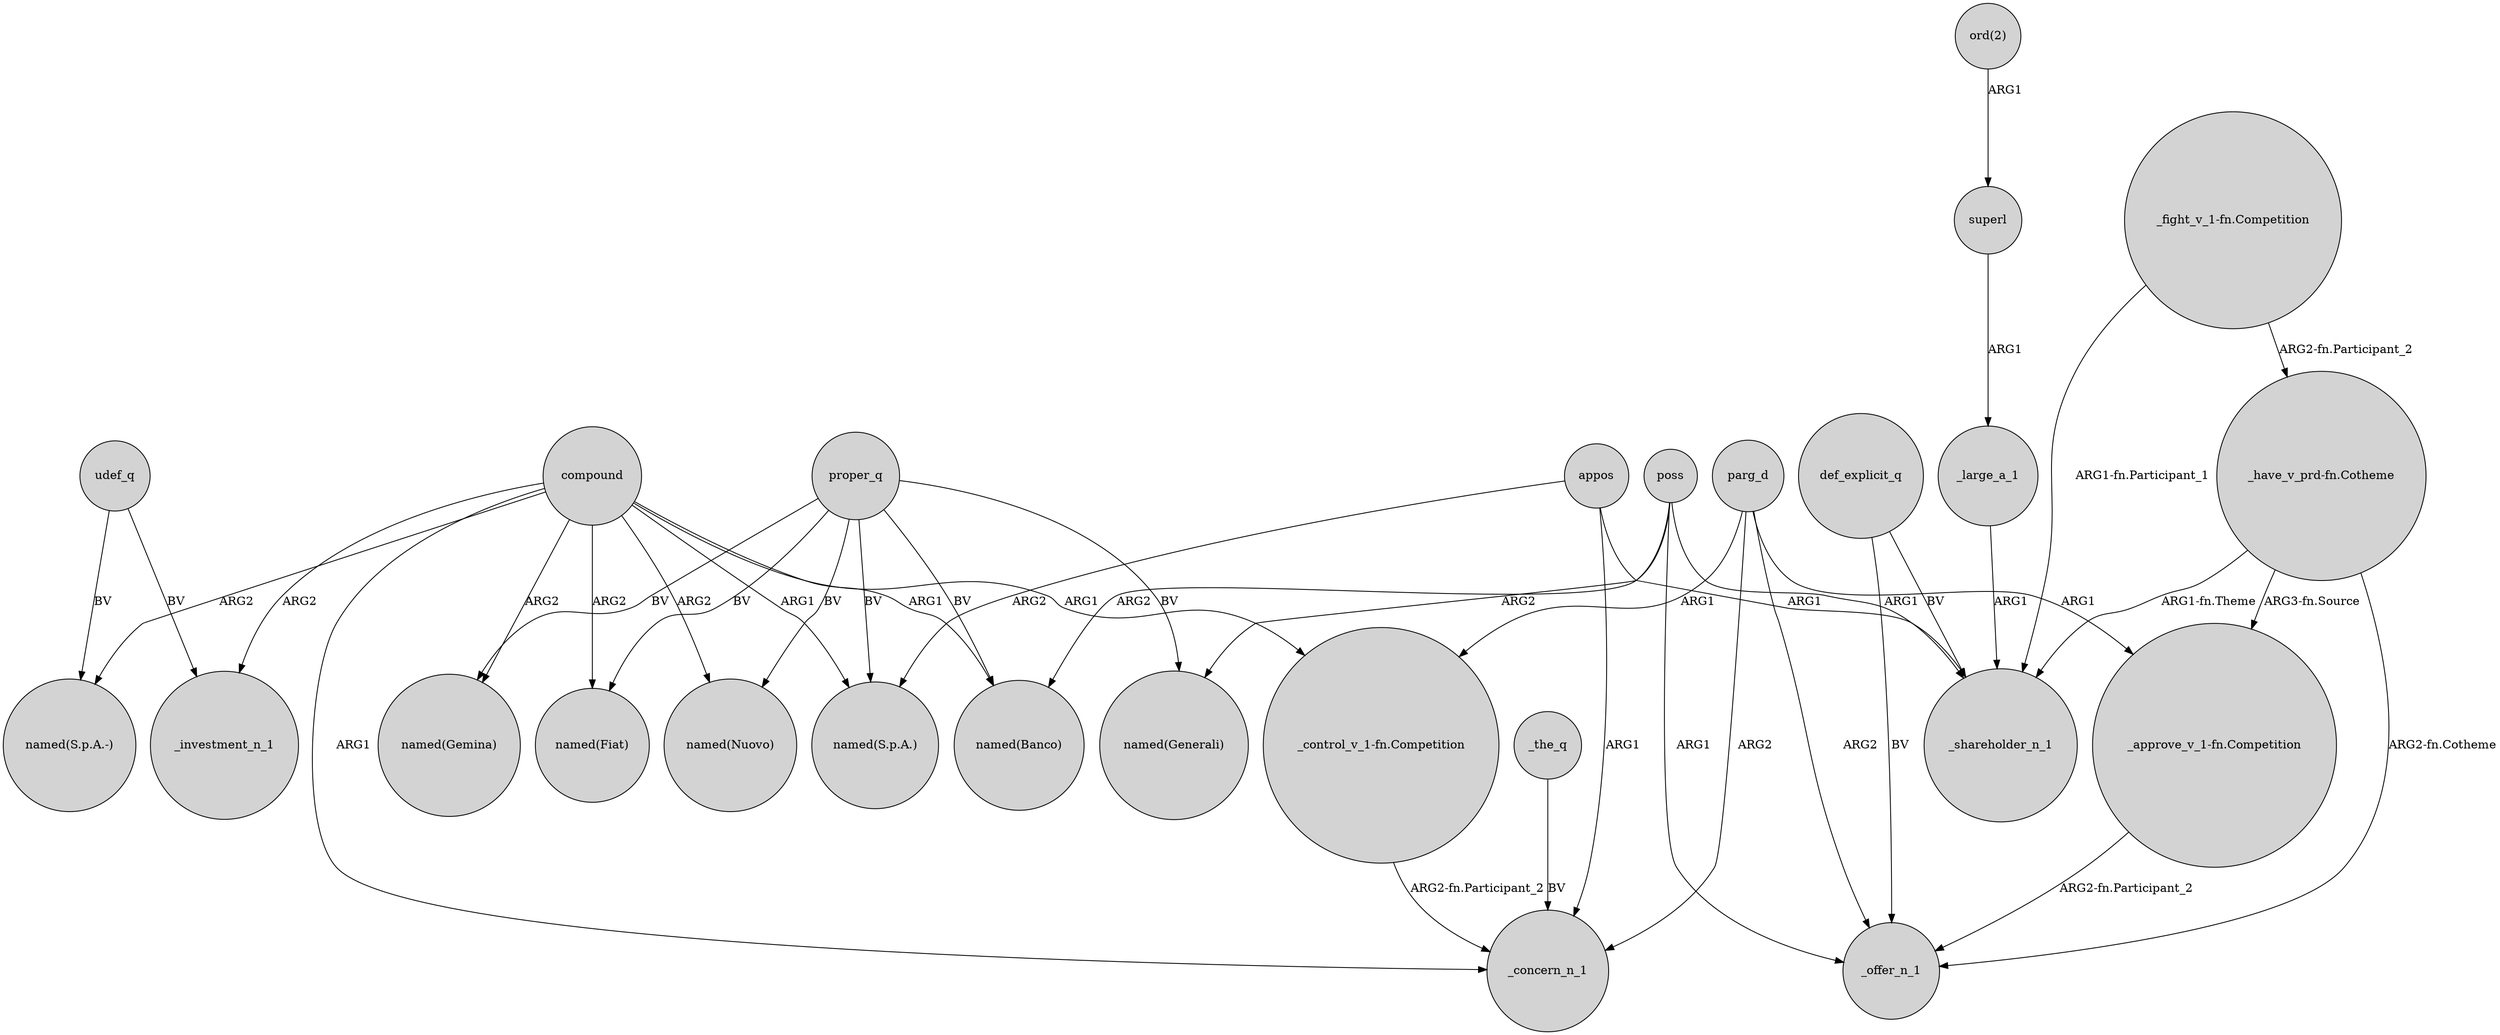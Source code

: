 digraph {
	node [shape=circle style=filled]
	poss -> "named(Generali)" [label=ARG2]
	compound -> "named(S.p.A.)" [label=ARG1]
	parg_d -> _offer_n_1 [label=ARG2]
	compound -> "named(S.p.A.-)" [label=ARG2]
	appos -> "named(S.p.A.)" [label=ARG2]
	parg_d -> "_approve_v_1-fn.Competition" [label=ARG1]
	compound -> _investment_n_1 [label=ARG2]
	poss -> "named(Banco)" [label=ARG2]
	"_have_v_prd-fn.Cotheme" -> _shareholder_n_1 [label="ARG1-fn.Theme"]
	proper_q -> "named(Nuovo)" [label=BV]
	proper_q -> "named(Gemina)" [label=BV]
	_the_q -> _concern_n_1 [label=BV]
	compound -> "named(Gemina)" [label=ARG2]
	compound -> "named(Fiat)" [label=ARG2]
	"_fight_v_1-fn.Competition" -> _shareholder_n_1 [label="ARG1-fn.Participant_1"]
	poss -> _offer_n_1 [label=ARG1]
	parg_d -> _concern_n_1 [label=ARG2]
	def_explicit_q -> _shareholder_n_1 [label=BV]
	"_approve_v_1-fn.Competition" -> _offer_n_1 [label="ARG2-fn.Participant_2"]
	_large_a_1 -> _shareholder_n_1 [label=ARG1]
	"ord(2)" -> superl [label=ARG1]
	poss -> _shareholder_n_1 [label=ARG1]
	proper_q -> "named(Fiat)" [label=BV]
	compound -> _concern_n_1 [label=ARG1]
	def_explicit_q -> _offer_n_1 [label=BV]
	proper_q -> "named(Generali)" [label=BV]
	appos -> _concern_n_1 [label=ARG1]
	udef_q -> "named(S.p.A.-)" [label=BV]
	parg_d -> "_control_v_1-fn.Competition" [label=ARG1]
	udef_q -> _investment_n_1 [label=BV]
	proper_q -> "named(Banco)" [label=BV]
	"_fight_v_1-fn.Competition" -> "_have_v_prd-fn.Cotheme" [label="ARG2-fn.Participant_2"]
	appos -> _shareholder_n_1 [label=ARG1]
	"_have_v_prd-fn.Cotheme" -> "_approve_v_1-fn.Competition" [label="ARG3-fn.Source"]
	"_have_v_prd-fn.Cotheme" -> _offer_n_1 [label="ARG2-fn.Cotheme"]
	"_control_v_1-fn.Competition" -> _concern_n_1 [label="ARG2-fn.Participant_2"]
	compound -> "named(Nuovo)" [label=ARG2]
	proper_q -> "named(S.p.A.)" [label=BV]
	superl -> _large_a_1 [label=ARG1]
	compound -> "named(Banco)" [label=ARG1]
	compound -> "_control_v_1-fn.Competition" [label=ARG1]
}

